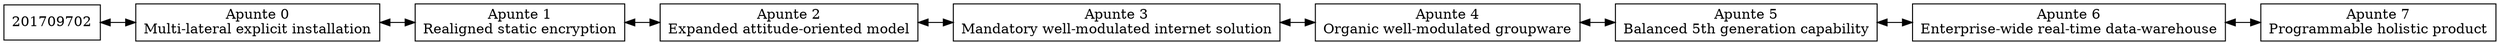 digraph G {
	graph [rankdir=LR]
	edge [dir=both]
	nodesep=0.5
	node [shape=box]
	carne [label=201709702]
	nodo_1 [label="Apunte 0
Multi-lateral explicit installation"]
	carne -> nodo_1
	nodo_2 [label="Apunte 1
Realigned static encryption"]
	nodo_1 -> nodo_2
	nodo_3 [label="Apunte 2
Expanded attitude-oriented model"]
	nodo_2 -> nodo_3
	nodo_4 [label="Apunte 3
Mandatory well-modulated internet solution"]
	nodo_3 -> nodo_4
	nodo_5 [label="Apunte 4
Organic well-modulated groupware"]
	nodo_4 -> nodo_5
	nodo_6 [label="Apunte 5
Balanced 5th generation capability"]
	nodo_5 -> nodo_6
	nodo_7 [label="Apunte 6
Enterprise-wide real-time data-warehouse"]
	nodo_6 -> nodo_7
	nodo_8 [label="Apunte 7
Programmable holistic product"]
	nodo_7 -> nodo_8
}
